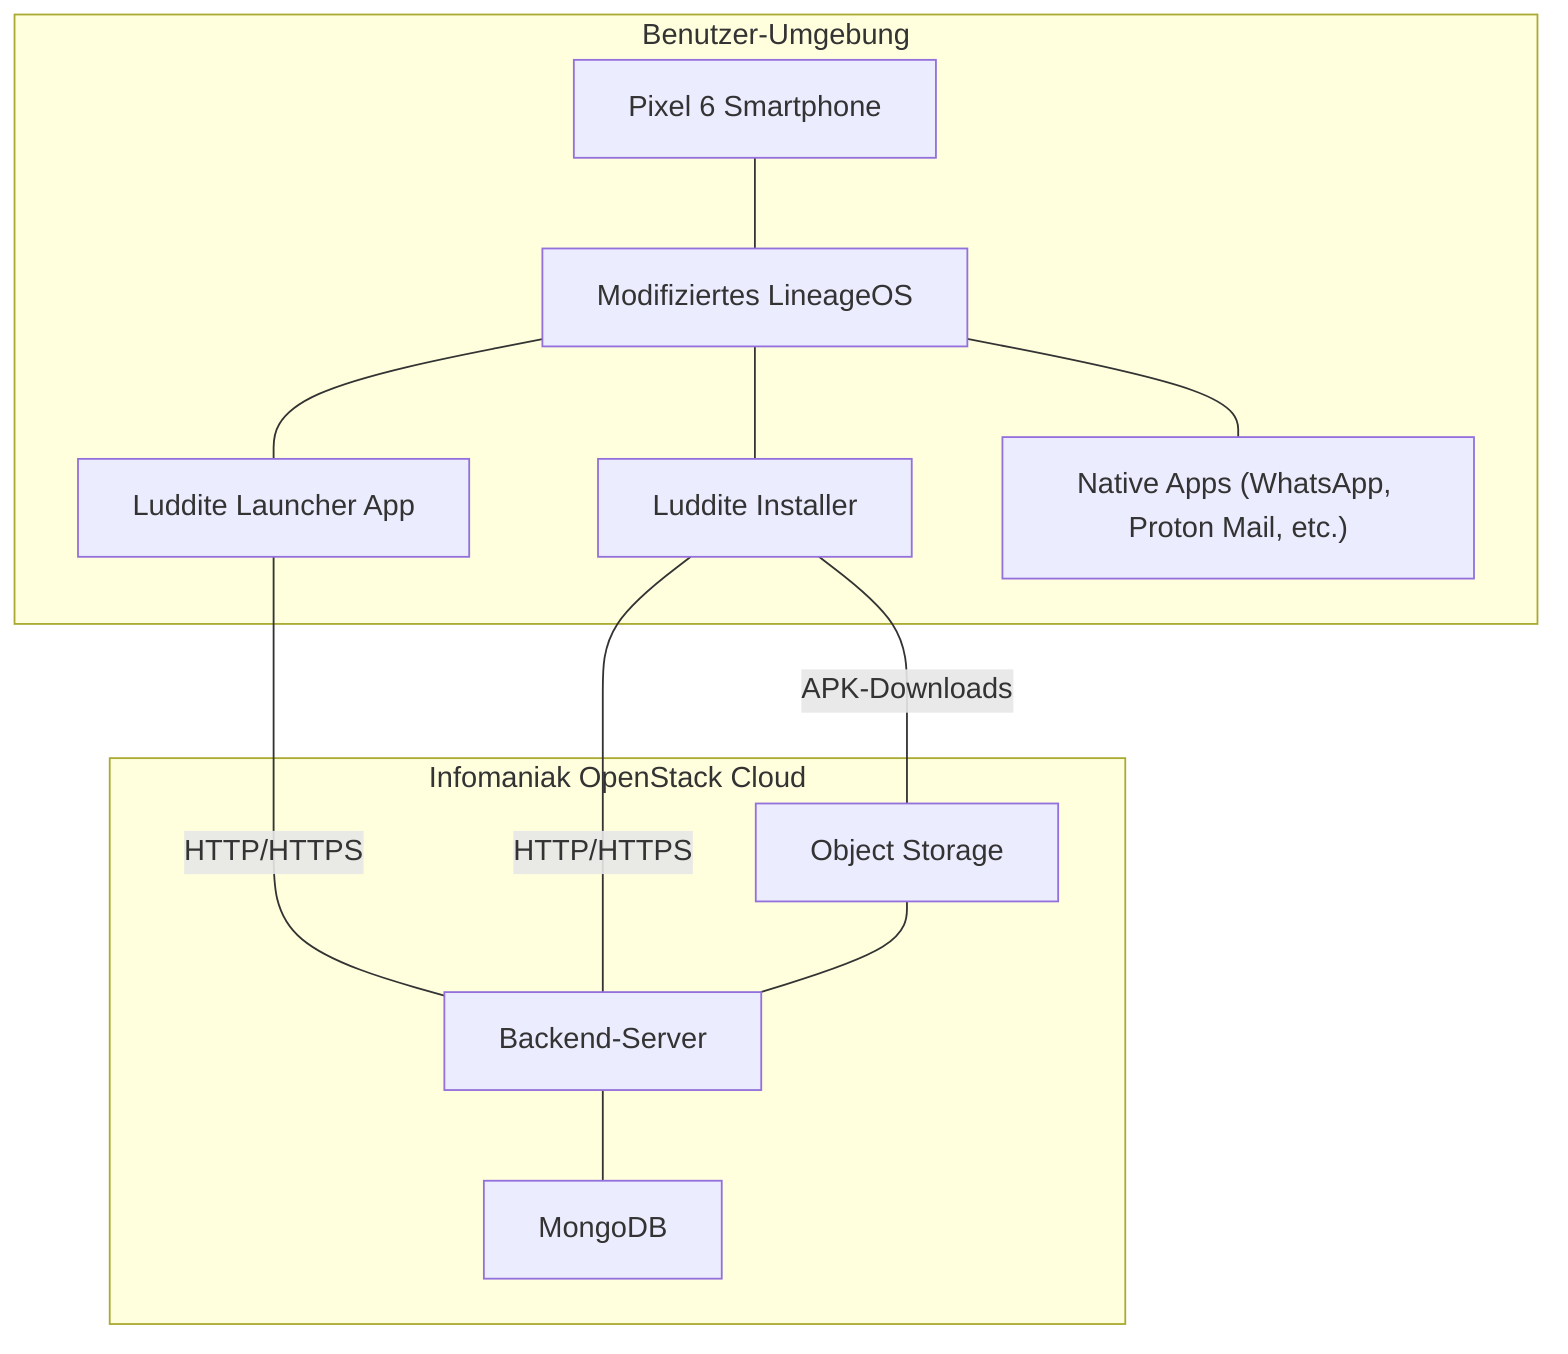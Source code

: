 graph TB
subgraph "Benutzer-Umgebung"
A[Pixel 6 Smartphone] --- B[Modifiziertes LineageOS]
B --- C[Luddite Launcher App]
B --- D[Luddite Installer]
B --- E["Native Apps (WhatsApp, Proton Mail, etc.)"]
end

subgraph "Infomaniak OpenStack Cloud"
F[Backend-Server] --- G[MongoDB]
H[Object Storage] --- F
end

C --- |HTTP/HTTPS| F
D --- |HTTP/HTTPS| F
D --- |APK-Downloads| H